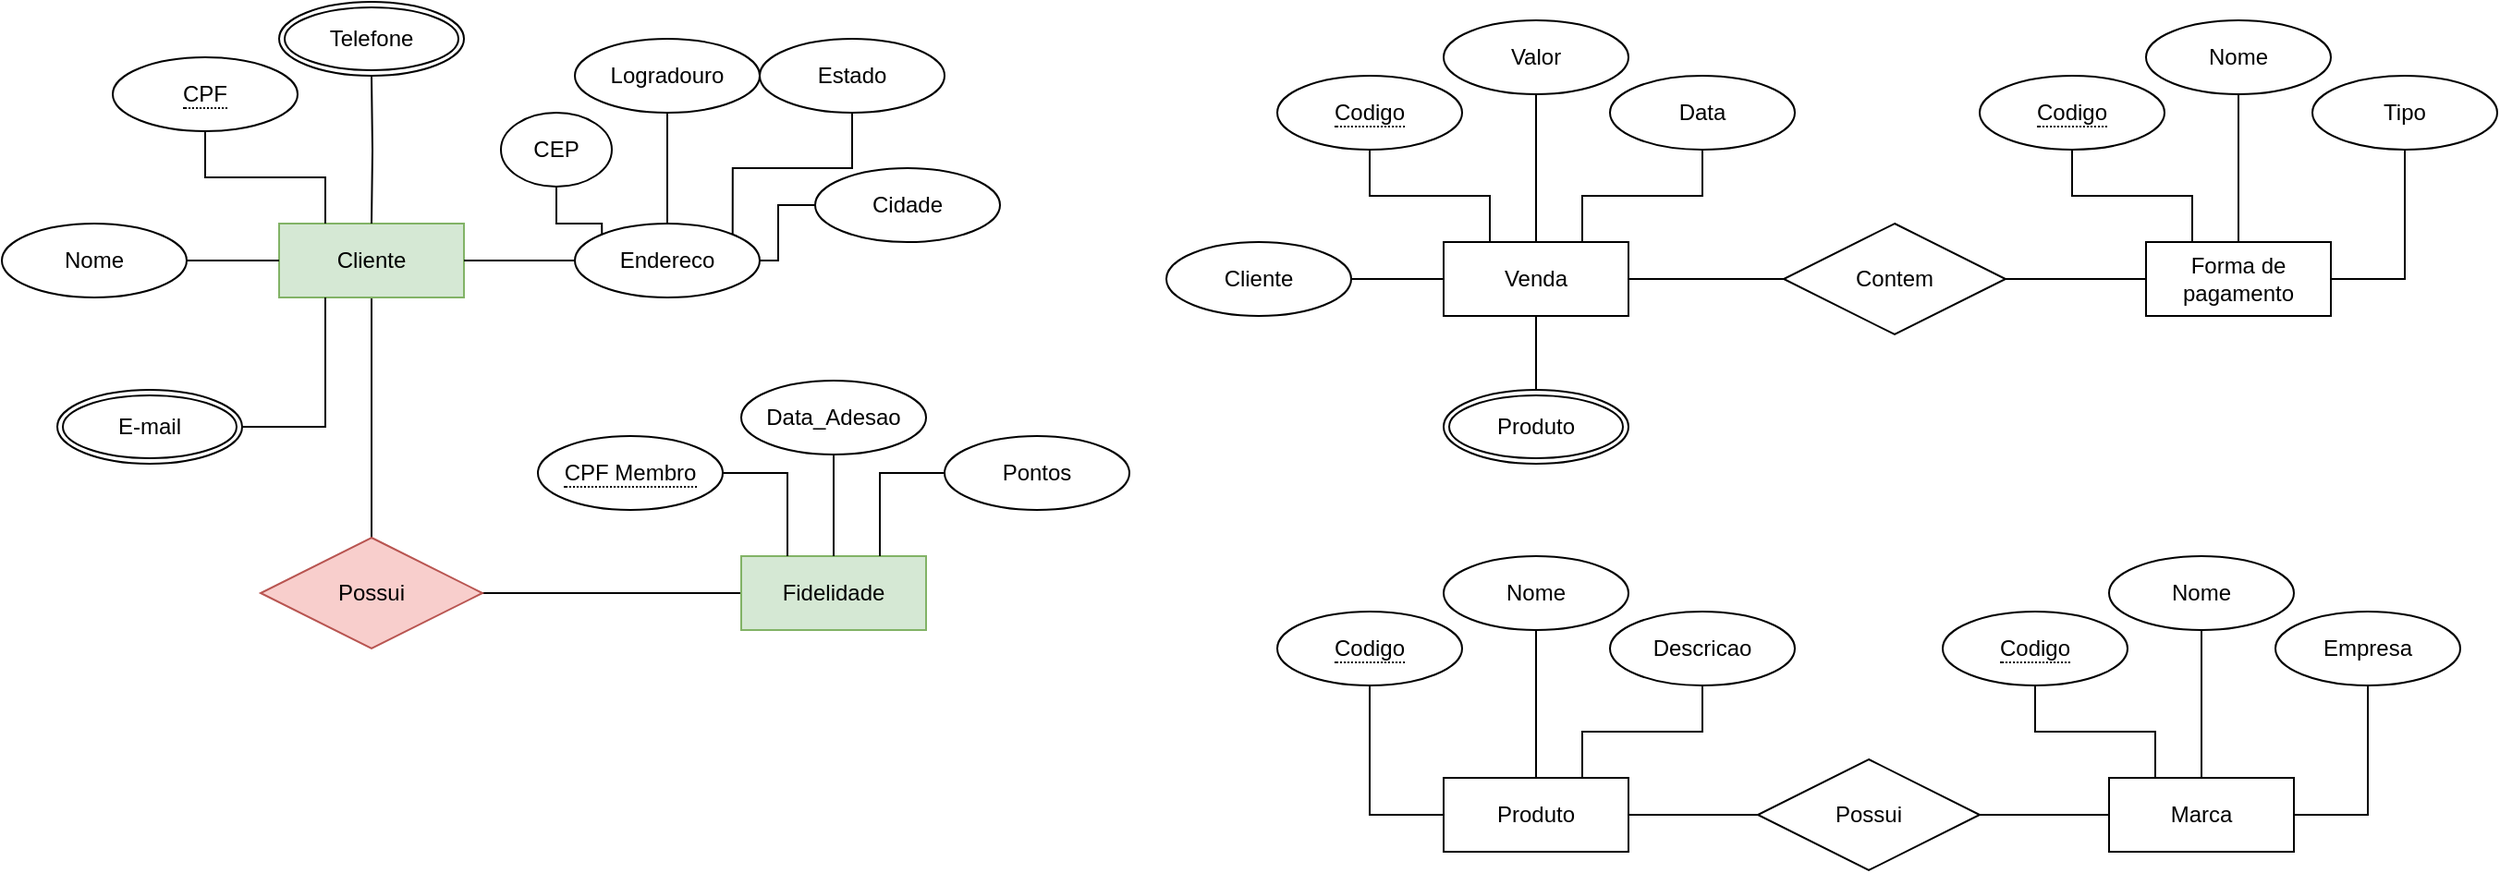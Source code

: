 <mxfile version="16.5.3" type="github">
  <diagram id="IfD7oRMzPhSw_ENrBzub" name="Page-1">
    <mxGraphModel dx="2274" dy="820" grid="1" gridSize="10" guides="1" tooltips="1" connect="1" arrows="1" fold="1" page="1" pageScale="1" pageWidth="827" pageHeight="1169" math="0" shadow="0">
      <root>
        <mxCell id="0" />
        <mxCell id="1" parent="0" />
        <mxCell id="JHwBy-R3EQrGpB1JbKuy-1" value="Forma de pagamento" style="whiteSpace=wrap;html=1;align=center;" vertex="1" parent="1">
          <mxGeometry x="610" y="400" width="100" height="40" as="geometry" />
        </mxCell>
        <mxCell id="JHwBy-R3EQrGpB1JbKuy-10" value="" style="edgeStyle=orthogonalEdgeStyle;rounded=0;orthogonalLoop=1;jettySize=auto;html=1;endArrow=none;endFill=0;" edge="1" parent="1" source="JHwBy-R3EQrGpB1JbKuy-2" target="JHwBy-R3EQrGpB1JbKuy-1">
          <mxGeometry relative="1" as="geometry" />
        </mxCell>
        <mxCell id="JHwBy-R3EQrGpB1JbKuy-2" value="Nome" style="ellipse;whiteSpace=wrap;html=1;align=center;" vertex="1" parent="1">
          <mxGeometry x="610" y="280" width="100" height="40" as="geometry" />
        </mxCell>
        <mxCell id="JHwBy-R3EQrGpB1JbKuy-8" style="edgeStyle=orthogonalEdgeStyle;rounded=0;orthogonalLoop=1;jettySize=auto;html=1;entryX=1;entryY=0.5;entryDx=0;entryDy=0;endArrow=none;endFill=0;" edge="1" parent="1" source="JHwBy-R3EQrGpB1JbKuy-3" target="JHwBy-R3EQrGpB1JbKuy-1">
          <mxGeometry relative="1" as="geometry" />
        </mxCell>
        <mxCell id="JHwBy-R3EQrGpB1JbKuy-3" value="Tipo" style="ellipse;whiteSpace=wrap;html=1;align=center;" vertex="1" parent="1">
          <mxGeometry x="700" y="310" width="100" height="40" as="geometry" />
        </mxCell>
        <mxCell id="JHwBy-R3EQrGpB1JbKuy-5" value="" style="edgeStyle=orthogonalEdgeStyle;rounded=0;orthogonalLoop=1;jettySize=auto;html=1;endArrow=none;endFill=0;entryX=0.25;entryY=0;entryDx=0;entryDy=0;" edge="1" parent="1" source="JHwBy-R3EQrGpB1JbKuy-4" target="JHwBy-R3EQrGpB1JbKuy-1">
          <mxGeometry relative="1" as="geometry" />
        </mxCell>
        <mxCell id="JHwBy-R3EQrGpB1JbKuy-4" value="&lt;span style=&quot;border-bottom: 1px dotted&quot;&gt;Codigo&lt;br&gt;&lt;/span&gt;" style="ellipse;whiteSpace=wrap;html=1;align=center;" vertex="1" parent="1">
          <mxGeometry x="520" y="310" width="100" height="40" as="geometry" />
        </mxCell>
        <mxCell id="JHwBy-R3EQrGpB1JbKuy-39" value="" style="edgeStyle=orthogonalEdgeStyle;rounded=0;orthogonalLoop=1;jettySize=auto;html=1;endArrow=none;endFill=0;" edge="1" parent="1" source="JHwBy-R3EQrGpB1JbKuy-11" target="JHwBy-R3EQrGpB1JbKuy-38">
          <mxGeometry relative="1" as="geometry" />
        </mxCell>
        <mxCell id="JHwBy-R3EQrGpB1JbKuy-11" value="Produto" style="whiteSpace=wrap;html=1;align=center;" vertex="1" parent="1">
          <mxGeometry x="230" y="690" width="100" height="40" as="geometry" />
        </mxCell>
        <mxCell id="JHwBy-R3EQrGpB1JbKuy-12" value="" style="edgeStyle=orthogonalEdgeStyle;rounded=0;orthogonalLoop=1;jettySize=auto;html=1;endArrow=none;endFill=0;" edge="1" parent="1" source="JHwBy-R3EQrGpB1JbKuy-13" target="JHwBy-R3EQrGpB1JbKuy-11">
          <mxGeometry relative="1" as="geometry" />
        </mxCell>
        <mxCell id="JHwBy-R3EQrGpB1JbKuy-13" value="Nome" style="ellipse;whiteSpace=wrap;html=1;align=center;" vertex="1" parent="1">
          <mxGeometry x="230" y="570" width="100" height="40" as="geometry" />
        </mxCell>
        <mxCell id="JHwBy-R3EQrGpB1JbKuy-14" style="edgeStyle=orthogonalEdgeStyle;rounded=0;orthogonalLoop=1;jettySize=auto;html=1;entryX=0.75;entryY=0;entryDx=0;entryDy=0;endArrow=none;endFill=0;" edge="1" parent="1" source="JHwBy-R3EQrGpB1JbKuy-15" target="JHwBy-R3EQrGpB1JbKuy-11">
          <mxGeometry relative="1" as="geometry" />
        </mxCell>
        <mxCell id="JHwBy-R3EQrGpB1JbKuy-15" value="Descricao" style="ellipse;whiteSpace=wrap;html=1;align=center;" vertex="1" parent="1">
          <mxGeometry x="320" y="600" width="100" height="40" as="geometry" />
        </mxCell>
        <mxCell id="JHwBy-R3EQrGpB1JbKuy-16" value="" style="edgeStyle=orthogonalEdgeStyle;rounded=0;orthogonalLoop=1;jettySize=auto;html=1;endArrow=none;endFill=0;entryX=0;entryY=0.5;entryDx=0;entryDy=0;" edge="1" parent="1" source="JHwBy-R3EQrGpB1JbKuy-17" target="JHwBy-R3EQrGpB1JbKuy-11">
          <mxGeometry relative="1" as="geometry" />
        </mxCell>
        <mxCell id="JHwBy-R3EQrGpB1JbKuy-17" value="&lt;span style=&quot;border-bottom: 1px dotted&quot;&gt;Codigo&lt;br&gt;&lt;/span&gt;" style="ellipse;whiteSpace=wrap;html=1;align=center;" vertex="1" parent="1">
          <mxGeometry x="140" y="600" width="100" height="40" as="geometry" />
        </mxCell>
        <mxCell id="JHwBy-R3EQrGpB1JbKuy-18" value="Marca" style="whiteSpace=wrap;html=1;align=center;" vertex="1" parent="1">
          <mxGeometry x="590" y="690" width="100" height="40" as="geometry" />
        </mxCell>
        <mxCell id="JHwBy-R3EQrGpB1JbKuy-19" value="" style="edgeStyle=orthogonalEdgeStyle;rounded=0;orthogonalLoop=1;jettySize=auto;html=1;endArrow=none;endFill=0;" edge="1" parent="1" source="JHwBy-R3EQrGpB1JbKuy-20" target="JHwBy-R3EQrGpB1JbKuy-18">
          <mxGeometry relative="1" as="geometry" />
        </mxCell>
        <mxCell id="JHwBy-R3EQrGpB1JbKuy-20" value="Nome" style="ellipse;whiteSpace=wrap;html=1;align=center;" vertex="1" parent="1">
          <mxGeometry x="590" y="570" width="100" height="40" as="geometry" />
        </mxCell>
        <mxCell id="JHwBy-R3EQrGpB1JbKuy-21" style="edgeStyle=orthogonalEdgeStyle;rounded=0;orthogonalLoop=1;jettySize=auto;html=1;entryX=1;entryY=0.5;entryDx=0;entryDy=0;endArrow=none;endFill=0;" edge="1" parent="1" source="JHwBy-R3EQrGpB1JbKuy-22" target="JHwBy-R3EQrGpB1JbKuy-18">
          <mxGeometry relative="1" as="geometry" />
        </mxCell>
        <mxCell id="JHwBy-R3EQrGpB1JbKuy-22" value="Empresa" style="ellipse;whiteSpace=wrap;html=1;align=center;" vertex="1" parent="1">
          <mxGeometry x="680" y="600" width="100" height="40" as="geometry" />
        </mxCell>
        <mxCell id="JHwBy-R3EQrGpB1JbKuy-23" value="" style="edgeStyle=orthogonalEdgeStyle;rounded=0;orthogonalLoop=1;jettySize=auto;html=1;endArrow=none;endFill=0;entryX=0.25;entryY=0;entryDx=0;entryDy=0;" edge="1" parent="1" source="JHwBy-R3EQrGpB1JbKuy-24" target="JHwBy-R3EQrGpB1JbKuy-18">
          <mxGeometry relative="1" as="geometry" />
        </mxCell>
        <mxCell id="JHwBy-R3EQrGpB1JbKuy-24" value="&lt;span style=&quot;border-bottom: 1px dotted&quot;&gt;Codigo&lt;br&gt;&lt;/span&gt;" style="ellipse;whiteSpace=wrap;html=1;align=center;" vertex="1" parent="1">
          <mxGeometry x="500" y="600" width="100" height="40" as="geometry" />
        </mxCell>
        <mxCell id="JHwBy-R3EQrGpB1JbKuy-33" style="edgeStyle=orthogonalEdgeStyle;rounded=0;orthogonalLoop=1;jettySize=auto;html=1;entryX=0;entryY=0.5;entryDx=0;entryDy=0;endArrow=none;endFill=0;" edge="1" parent="1" source="JHwBy-R3EQrGpB1JbKuy-25" target="JHwBy-R3EQrGpB1JbKuy-32">
          <mxGeometry relative="1" as="geometry" />
        </mxCell>
        <mxCell id="JHwBy-R3EQrGpB1JbKuy-25" value="Venda" style="whiteSpace=wrap;html=1;align=center;" vertex="1" parent="1">
          <mxGeometry x="230" y="400" width="100" height="40" as="geometry" />
        </mxCell>
        <mxCell id="JHwBy-R3EQrGpB1JbKuy-26" value="" style="edgeStyle=orthogonalEdgeStyle;rounded=0;orthogonalLoop=1;jettySize=auto;html=1;endArrow=none;endFill=0;" edge="1" parent="1" source="JHwBy-R3EQrGpB1JbKuy-27" target="JHwBy-R3EQrGpB1JbKuy-25">
          <mxGeometry relative="1" as="geometry" />
        </mxCell>
        <mxCell id="JHwBy-R3EQrGpB1JbKuy-27" value="Valor" style="ellipse;whiteSpace=wrap;html=1;align=center;" vertex="1" parent="1">
          <mxGeometry x="230" y="280" width="100" height="40" as="geometry" />
        </mxCell>
        <mxCell id="JHwBy-R3EQrGpB1JbKuy-28" style="edgeStyle=orthogonalEdgeStyle;rounded=0;orthogonalLoop=1;jettySize=auto;html=1;entryX=0.75;entryY=0;entryDx=0;entryDy=0;endArrow=none;endFill=0;" edge="1" parent="1" source="JHwBy-R3EQrGpB1JbKuy-29" target="JHwBy-R3EQrGpB1JbKuy-25">
          <mxGeometry relative="1" as="geometry" />
        </mxCell>
        <mxCell id="JHwBy-R3EQrGpB1JbKuy-29" value="Data" style="ellipse;whiteSpace=wrap;html=1;align=center;" vertex="1" parent="1">
          <mxGeometry x="320" y="310" width="100" height="40" as="geometry" />
        </mxCell>
        <mxCell id="JHwBy-R3EQrGpB1JbKuy-30" value="" style="edgeStyle=orthogonalEdgeStyle;rounded=0;orthogonalLoop=1;jettySize=auto;html=1;endArrow=none;endFill=0;entryX=0.25;entryY=0;entryDx=0;entryDy=0;" edge="1" parent="1" source="JHwBy-R3EQrGpB1JbKuy-31" target="JHwBy-R3EQrGpB1JbKuy-25">
          <mxGeometry relative="1" as="geometry" />
        </mxCell>
        <mxCell id="JHwBy-R3EQrGpB1JbKuy-31" value="&lt;span style=&quot;border-bottom: 1px dotted&quot;&gt;Codigo&lt;br&gt;&lt;/span&gt;" style="ellipse;whiteSpace=wrap;html=1;align=center;" vertex="1" parent="1">
          <mxGeometry x="140" y="310" width="100" height="40" as="geometry" />
        </mxCell>
        <mxCell id="JHwBy-R3EQrGpB1JbKuy-34" style="edgeStyle=orthogonalEdgeStyle;rounded=0;orthogonalLoop=1;jettySize=auto;html=1;entryX=0;entryY=0.5;entryDx=0;entryDy=0;endArrow=none;endFill=0;" edge="1" parent="1" source="JHwBy-R3EQrGpB1JbKuy-32" target="JHwBy-R3EQrGpB1JbKuy-1">
          <mxGeometry relative="1" as="geometry" />
        </mxCell>
        <mxCell id="JHwBy-R3EQrGpB1JbKuy-32" value="Contem" style="shape=rhombus;perimeter=rhombusPerimeter;whiteSpace=wrap;html=1;align=center;" vertex="1" parent="1">
          <mxGeometry x="414" y="390" width="120" height="60" as="geometry" />
        </mxCell>
        <mxCell id="JHwBy-R3EQrGpB1JbKuy-36" value="" style="edgeStyle=orthogonalEdgeStyle;rounded=0;orthogonalLoop=1;jettySize=auto;html=1;endArrow=none;endFill=0;" edge="1" parent="1" source="JHwBy-R3EQrGpB1JbKuy-35" target="JHwBy-R3EQrGpB1JbKuy-25">
          <mxGeometry relative="1" as="geometry" />
        </mxCell>
        <mxCell id="JHwBy-R3EQrGpB1JbKuy-35" value="Cliente" style="ellipse;whiteSpace=wrap;html=1;align=center;" vertex="1" parent="1">
          <mxGeometry x="80" y="400" width="100" height="40" as="geometry" />
        </mxCell>
        <mxCell id="JHwBy-R3EQrGpB1JbKuy-42" value="" style="edgeStyle=orthogonalEdgeStyle;rounded=0;orthogonalLoop=1;jettySize=auto;html=1;endArrow=none;endFill=0;" edge="1" parent="1" source="JHwBy-R3EQrGpB1JbKuy-37" target="JHwBy-R3EQrGpB1JbKuy-25">
          <mxGeometry relative="1" as="geometry" />
        </mxCell>
        <mxCell id="JHwBy-R3EQrGpB1JbKuy-37" value="Produto" style="ellipse;shape=doubleEllipse;margin=3;whiteSpace=wrap;html=1;align=center;" vertex="1" parent="1">
          <mxGeometry x="230" y="480" width="100" height="40" as="geometry" />
        </mxCell>
        <mxCell id="JHwBy-R3EQrGpB1JbKuy-41" value="" style="edgeStyle=orthogonalEdgeStyle;rounded=0;orthogonalLoop=1;jettySize=auto;html=1;endArrow=none;endFill=0;" edge="1" parent="1" source="JHwBy-R3EQrGpB1JbKuy-38" target="JHwBy-R3EQrGpB1JbKuy-18">
          <mxGeometry relative="1" as="geometry" />
        </mxCell>
        <mxCell id="JHwBy-R3EQrGpB1JbKuy-38" value="Possui" style="shape=rhombus;perimeter=rhombusPerimeter;whiteSpace=wrap;html=1;align=center;" vertex="1" parent="1">
          <mxGeometry x="400" y="680" width="120" height="60" as="geometry" />
        </mxCell>
        <mxCell id="JHwBy-R3EQrGpB1JbKuy-75" style="edgeStyle=orthogonalEdgeStyle;rounded=0;orthogonalLoop=1;jettySize=auto;html=1;entryX=0.5;entryY=0;entryDx=0;entryDy=0;endArrow=none;endFill=0;" edge="1" parent="1" source="JHwBy-R3EQrGpB1JbKuy-44" target="JHwBy-R3EQrGpB1JbKuy-66">
          <mxGeometry relative="1" as="geometry" />
        </mxCell>
        <mxCell id="JHwBy-R3EQrGpB1JbKuy-44" value="Cliente" style="whiteSpace=wrap;html=1;align=center;fillColor=#d5e8d4;strokeColor=#82b366;" vertex="1" parent="1">
          <mxGeometry x="-400" y="390" width="100" height="40" as="geometry" />
        </mxCell>
        <mxCell id="JHwBy-R3EQrGpB1JbKuy-45" value="" style="edgeStyle=orthogonalEdgeStyle;rounded=0;orthogonalLoop=1;jettySize=auto;html=1;endArrow=none;endFill=0;" edge="1" parent="1" target="JHwBy-R3EQrGpB1JbKuy-44">
          <mxGeometry relative="1" as="geometry">
            <mxPoint x="-350" y="310" as="sourcePoint" />
          </mxGeometry>
        </mxCell>
        <mxCell id="JHwBy-R3EQrGpB1JbKuy-49" value="" style="edgeStyle=orthogonalEdgeStyle;rounded=0;orthogonalLoop=1;jettySize=auto;html=1;endArrow=none;endFill=0;entryX=0.25;entryY=0;entryDx=0;entryDy=0;" edge="1" parent="1" source="JHwBy-R3EQrGpB1JbKuy-50" target="JHwBy-R3EQrGpB1JbKuy-44">
          <mxGeometry relative="1" as="geometry" />
        </mxCell>
        <mxCell id="JHwBy-R3EQrGpB1JbKuy-50" value="&lt;span style=&quot;border-bottom: 1px dotted&quot;&gt;CPF&lt;br&gt;&lt;/span&gt;" style="ellipse;whiteSpace=wrap;html=1;align=center;" vertex="1" parent="1">
          <mxGeometry x="-490" y="300" width="100" height="40" as="geometry" />
        </mxCell>
        <mxCell id="JHwBy-R3EQrGpB1JbKuy-51" value="" style="edgeStyle=orthogonalEdgeStyle;rounded=0;orthogonalLoop=1;jettySize=auto;html=1;endArrow=none;endFill=0;" edge="1" parent="1" source="JHwBy-R3EQrGpB1JbKuy-52" target="JHwBy-R3EQrGpB1JbKuy-44">
          <mxGeometry relative="1" as="geometry" />
        </mxCell>
        <mxCell id="JHwBy-R3EQrGpB1JbKuy-52" value="Nome" style="ellipse;whiteSpace=wrap;html=1;align=center;" vertex="1" parent="1">
          <mxGeometry x="-550" y="390" width="100" height="40" as="geometry" />
        </mxCell>
        <mxCell id="JHwBy-R3EQrGpB1JbKuy-53" value="" style="edgeStyle=orthogonalEdgeStyle;rounded=0;orthogonalLoop=1;jettySize=auto;html=1;endArrow=none;endFill=0;entryX=0.25;entryY=1;entryDx=0;entryDy=0;" edge="1" parent="1" source="JHwBy-R3EQrGpB1JbKuy-54" target="JHwBy-R3EQrGpB1JbKuy-44">
          <mxGeometry relative="1" as="geometry" />
        </mxCell>
        <mxCell id="JHwBy-R3EQrGpB1JbKuy-54" value="E-mail" style="ellipse;shape=doubleEllipse;margin=3;whiteSpace=wrap;html=1;align=center;" vertex="1" parent="1">
          <mxGeometry x="-520" y="480" width="100" height="40" as="geometry" />
        </mxCell>
        <mxCell id="JHwBy-R3EQrGpB1JbKuy-55" value="Telefone" style="ellipse;shape=doubleEllipse;margin=3;whiteSpace=wrap;html=1;align=center;" vertex="1" parent="1">
          <mxGeometry x="-400" y="270" width="100" height="40" as="geometry" />
        </mxCell>
        <mxCell id="JHwBy-R3EQrGpB1JbKuy-57" value="" style="edgeStyle=orthogonalEdgeStyle;rounded=0;orthogonalLoop=1;jettySize=auto;html=1;endArrow=none;endFill=0;" edge="1" parent="1" source="JHwBy-R3EQrGpB1JbKuy-56" target="JHwBy-R3EQrGpB1JbKuy-44">
          <mxGeometry relative="1" as="geometry" />
        </mxCell>
        <mxCell id="JHwBy-R3EQrGpB1JbKuy-56" value="Endereco" style="ellipse;whiteSpace=wrap;html=1;align=center;" vertex="1" parent="1">
          <mxGeometry x="-240" y="390" width="100" height="40" as="geometry" />
        </mxCell>
        <mxCell id="JHwBy-R3EQrGpB1JbKuy-65" style="edgeStyle=orthogonalEdgeStyle;rounded=0;orthogonalLoop=1;jettySize=auto;html=1;entryX=1;entryY=0.5;entryDx=0;entryDy=0;endArrow=none;endFill=0;" edge="1" parent="1" source="JHwBy-R3EQrGpB1JbKuy-58" target="JHwBy-R3EQrGpB1JbKuy-56">
          <mxGeometry relative="1" as="geometry" />
        </mxCell>
        <mxCell id="JHwBy-R3EQrGpB1JbKuy-58" value="Cidade" style="ellipse;whiteSpace=wrap;html=1;align=center;" vertex="1" parent="1">
          <mxGeometry x="-110" y="360" width="100" height="40" as="geometry" />
        </mxCell>
        <mxCell id="JHwBy-R3EQrGpB1JbKuy-64" style="edgeStyle=orthogonalEdgeStyle;rounded=0;orthogonalLoop=1;jettySize=auto;html=1;entryX=1;entryY=0;entryDx=0;entryDy=0;endArrow=none;endFill=0;" edge="1" parent="1" source="JHwBy-R3EQrGpB1JbKuy-59" target="JHwBy-R3EQrGpB1JbKuy-56">
          <mxGeometry relative="1" as="geometry" />
        </mxCell>
        <mxCell id="JHwBy-R3EQrGpB1JbKuy-59" value="Estado" style="ellipse;whiteSpace=wrap;html=1;align=center;" vertex="1" parent="1">
          <mxGeometry x="-140" y="290" width="100" height="40" as="geometry" />
        </mxCell>
        <mxCell id="JHwBy-R3EQrGpB1JbKuy-63" style="edgeStyle=orthogonalEdgeStyle;rounded=0;orthogonalLoop=1;jettySize=auto;html=1;entryX=0.5;entryY=0;entryDx=0;entryDy=0;endArrow=none;endFill=0;" edge="1" parent="1" source="JHwBy-R3EQrGpB1JbKuy-60" target="JHwBy-R3EQrGpB1JbKuy-56">
          <mxGeometry relative="1" as="geometry" />
        </mxCell>
        <mxCell id="JHwBy-R3EQrGpB1JbKuy-60" value="Logradouro" style="ellipse;whiteSpace=wrap;html=1;align=center;" vertex="1" parent="1">
          <mxGeometry x="-240" y="290" width="100" height="40" as="geometry" />
        </mxCell>
        <mxCell id="JHwBy-R3EQrGpB1JbKuy-62" style="edgeStyle=orthogonalEdgeStyle;rounded=0;orthogonalLoop=1;jettySize=auto;html=1;entryX=0;entryY=0;entryDx=0;entryDy=0;endArrow=none;endFill=0;" edge="1" parent="1" source="JHwBy-R3EQrGpB1JbKuy-61" target="JHwBy-R3EQrGpB1JbKuy-56">
          <mxGeometry relative="1" as="geometry" />
        </mxCell>
        <mxCell id="JHwBy-R3EQrGpB1JbKuy-61" value="CEP" style="ellipse;whiteSpace=wrap;html=1;align=center;" vertex="1" parent="1">
          <mxGeometry x="-280" y="330" width="60" height="40" as="geometry" />
        </mxCell>
        <mxCell id="JHwBy-R3EQrGpB1JbKuy-77" style="edgeStyle=orthogonalEdgeStyle;rounded=0;orthogonalLoop=1;jettySize=auto;html=1;entryX=0;entryY=0.5;entryDx=0;entryDy=0;endArrow=none;endFill=0;" edge="1" parent="1" source="JHwBy-R3EQrGpB1JbKuy-66" target="JHwBy-R3EQrGpB1JbKuy-68">
          <mxGeometry relative="1" as="geometry" />
        </mxCell>
        <mxCell id="JHwBy-R3EQrGpB1JbKuy-66" value="Possui" style="shape=rhombus;perimeter=rhombusPerimeter;whiteSpace=wrap;html=1;align=center;fillColor=#f8cecc;strokeColor=#b85450;" vertex="1" parent="1">
          <mxGeometry x="-410" y="560" width="120" height="60" as="geometry" />
        </mxCell>
        <mxCell id="JHwBy-R3EQrGpB1JbKuy-68" value="Fidelidade" style="whiteSpace=wrap;html=1;align=center;fillColor=#d5e8d4;strokeColor=#82b366;" vertex="1" parent="1">
          <mxGeometry x="-150" y="570" width="100" height="40" as="geometry" />
        </mxCell>
        <mxCell id="JHwBy-R3EQrGpB1JbKuy-69" value="" style="edgeStyle=orthogonalEdgeStyle;rounded=0;orthogonalLoop=1;jettySize=auto;html=1;endArrow=none;endFill=0;" edge="1" parent="1" source="JHwBy-R3EQrGpB1JbKuy-70" target="JHwBy-R3EQrGpB1JbKuy-68">
          <mxGeometry relative="1" as="geometry" />
        </mxCell>
        <mxCell id="JHwBy-R3EQrGpB1JbKuy-70" value="Data_Adesao" style="ellipse;whiteSpace=wrap;html=1;align=center;" vertex="1" parent="1">
          <mxGeometry x="-150" y="475" width="100" height="40" as="geometry" />
        </mxCell>
        <mxCell id="JHwBy-R3EQrGpB1JbKuy-71" style="edgeStyle=orthogonalEdgeStyle;rounded=0;orthogonalLoop=1;jettySize=auto;html=1;entryX=0.75;entryY=0;entryDx=0;entryDy=0;endArrow=none;endFill=0;" edge="1" parent="1" source="JHwBy-R3EQrGpB1JbKuy-72" target="JHwBy-R3EQrGpB1JbKuy-68">
          <mxGeometry relative="1" as="geometry" />
        </mxCell>
        <mxCell id="JHwBy-R3EQrGpB1JbKuy-72" value="Pontos" style="ellipse;whiteSpace=wrap;html=1;align=center;" vertex="1" parent="1">
          <mxGeometry x="-40" y="505" width="100" height="40" as="geometry" />
        </mxCell>
        <mxCell id="JHwBy-R3EQrGpB1JbKuy-76" style="edgeStyle=orthogonalEdgeStyle;rounded=0;orthogonalLoop=1;jettySize=auto;html=1;entryX=0.25;entryY=0;entryDx=0;entryDy=0;endArrow=none;endFill=0;" edge="1" parent="1" source="JHwBy-R3EQrGpB1JbKuy-74" target="JHwBy-R3EQrGpB1JbKuy-68">
          <mxGeometry relative="1" as="geometry" />
        </mxCell>
        <mxCell id="JHwBy-R3EQrGpB1JbKuy-74" value="&lt;span style=&quot;border-bottom: 1px dotted&quot;&gt;CPF Membro&lt;br&gt;&lt;/span&gt;" style="ellipse;whiteSpace=wrap;html=1;align=center;" vertex="1" parent="1">
          <mxGeometry x="-260" y="505" width="100" height="40" as="geometry" />
        </mxCell>
      </root>
    </mxGraphModel>
  </diagram>
</mxfile>
